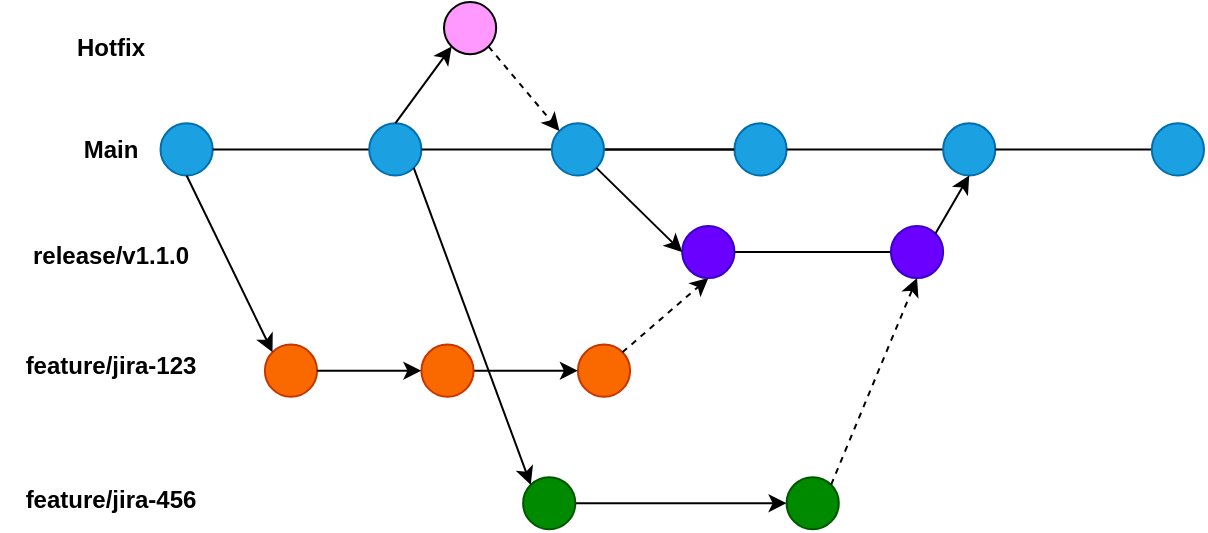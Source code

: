<mxfile version="22.1.17" type="device">
  <diagram name="Page-1" id="c7488fd3-1785-93aa-aadb-54a6760d102a">
    <mxGraphModel dx="794" dy="408" grid="1" gridSize="10" guides="1" tooltips="1" connect="1" arrows="1" fold="1" page="1" pageScale="1" pageWidth="1100" pageHeight="850" background="none" math="0" shadow="0">
      <root>
        <mxCell id="0" />
        <mxCell id="1" parent="0" />
        <mxCell id="gq6_N2pdq_TAN1hvi7me-3" value="" style="ellipse;whiteSpace=wrap;html=1;aspect=fixed;fillColor=#fa6800;fontColor=#000000;strokeColor=#C73500;container=0;" parent="1" vertex="1">
          <mxGeometry x="406.957" y="241.305" width="26.087" height="26.087" as="geometry" />
        </mxCell>
        <mxCell id="gq6_N2pdq_TAN1hvi7me-9" value="" style="ellipse;whiteSpace=wrap;html=1;aspect=fixed;fillColor=#1ba1e2;strokeColor=#006EAF;fontColor=#ffffff;container=0;" parent="1" vertex="1">
          <mxGeometry x="198.261" y="130.687" width="26.087" height="26.087" as="geometry" />
        </mxCell>
        <mxCell id="gq6_N2pdq_TAN1hvi7me-13" value="" style="endArrow=none;html=1;rounded=0;" parent="1" source="gq6_N2pdq_TAN1hvi7me-9" target="gq6_N2pdq_TAN1hvi7me-8" edge="1">
          <mxGeometry width="50" height="50" relative="1" as="geometry">
            <mxPoint x="224.348" y="152.061" as="sourcePoint" />
            <mxPoint x="720" y="152.061" as="targetPoint" />
          </mxGeometry>
        </mxCell>
        <mxCell id="gq6_N2pdq_TAN1hvi7me-8" value="" style="ellipse;whiteSpace=wrap;html=1;aspect=fixed;fillColor=#1ba1e2;strokeColor=#006EAF;fontColor=#ffffff;container=0;" parent="1" vertex="1">
          <mxGeometry x="302.609" y="130.687" width="26.087" height="26.087" as="geometry" />
        </mxCell>
        <mxCell id="gq6_N2pdq_TAN1hvi7me-15" value="" style="endArrow=none;html=1;rounded=0;" parent="1" source="gq6_N2pdq_TAN1hvi7me-8" target="gq6_N2pdq_TAN1hvi7me-6" edge="1">
          <mxGeometry width="50" height="50" relative="1" as="geometry">
            <mxPoint x="328.696" y="152.061" as="sourcePoint" />
            <mxPoint x="720" y="152.061" as="targetPoint" />
          </mxGeometry>
        </mxCell>
        <mxCell id="gq6_N2pdq_TAN1hvi7me-6" value="" style="ellipse;whiteSpace=wrap;html=1;aspect=fixed;fillColor=#1ba1e2;strokeColor=#006EAF;fontColor=#ffffff;container=0;" parent="1" vertex="1">
          <mxGeometry x="485.217" y="130.687" width="26.087" height="26.087" as="geometry" />
        </mxCell>
        <mxCell id="gq6_N2pdq_TAN1hvi7me-16" value="" style="endArrow=none;html=1;rounded=0;" parent="1" source="gq6_N2pdq_TAN1hvi7me-6" target="gq6_N2pdq_TAN1hvi7me-5" edge="1">
          <mxGeometry width="50" height="50" relative="1" as="geometry">
            <mxPoint x="485.217" y="152.061" as="sourcePoint" />
            <mxPoint x="720" y="152.061" as="targetPoint" />
          </mxGeometry>
        </mxCell>
        <mxCell id="gq6_N2pdq_TAN1hvi7me-5" value="" style="ellipse;whiteSpace=wrap;html=1;aspect=fixed;fillColor=#1ba1e2;strokeColor=#006EAF;fontColor=#ffffff;container=0;" parent="1" vertex="1">
          <mxGeometry x="589.565" y="130.687" width="26.087" height="26.087" as="geometry" />
        </mxCell>
        <mxCell id="gq6_N2pdq_TAN1hvi7me-17" value="" style="endArrow=none;html=1;rounded=0;" parent="1" source="gq6_N2pdq_TAN1hvi7me-5" target="gq6_N2pdq_TAN1hvi7me-4" edge="1">
          <mxGeometry width="50" height="50" relative="1" as="geometry">
            <mxPoint x="589.565" y="152.061" as="sourcePoint" />
            <mxPoint x="720" y="152.061" as="targetPoint" />
          </mxGeometry>
        </mxCell>
        <mxCell id="gq6_N2pdq_TAN1hvi7me-4" value="" style="ellipse;whiteSpace=wrap;html=1;aspect=fixed;fillColor=#1ba1e2;strokeColor=#006EAF;fontColor=#ffffff;container=0;" parent="1" vertex="1">
          <mxGeometry x="693.913" y="130.687" width="26.087" height="26.087" as="geometry" />
        </mxCell>
        <mxCell id="gq6_N2pdq_TAN1hvi7me-19" value="" style="ellipse;whiteSpace=wrap;html=1;aspect=fixed;fillColor=#008a00;fontColor=#ffffff;strokeColor=#005700;container=0;" parent="1" vertex="1">
          <mxGeometry x="511.304" y="307.565" width="26.087" height="26.087" as="geometry" />
        </mxCell>
        <mxCell id="gq6_N2pdq_TAN1hvi7me-34" style="edgeStyle=orthogonalEdgeStyle;rounded=0;orthogonalLoop=1;jettySize=auto;html=1;exitX=1;exitY=0.5;exitDx=0;exitDy=0;entryX=0;entryY=0.5;entryDx=0;entryDy=0;" parent="1" source="gq6_N2pdq_TAN1hvi7me-20" target="gq6_N2pdq_TAN1hvi7me-19" edge="1">
          <mxGeometry relative="1" as="geometry" />
        </mxCell>
        <mxCell id="gq6_N2pdq_TAN1hvi7me-20" value="" style="ellipse;whiteSpace=wrap;html=1;aspect=fixed;fillColor=#008a00;fontColor=#ffffff;strokeColor=#005700;container=0;" parent="1" vertex="1">
          <mxGeometry x="379.565" y="307.565" width="26.087" height="26.087" as="geometry" />
        </mxCell>
        <mxCell id="gq6_N2pdq_TAN1hvi7me-21" value="" style="ellipse;whiteSpace=wrap;html=1;aspect=fixed;fillColor=#fa6800;fontColor=#000000;strokeColor=#C73500;container=0;" parent="1" vertex="1">
          <mxGeometry x="250.435" y="241.305" width="26.087" height="26.087" as="geometry" />
        </mxCell>
        <mxCell id="gq6_N2pdq_TAN1hvi7me-30" style="edgeStyle=orthogonalEdgeStyle;rounded=0;orthogonalLoop=1;jettySize=auto;html=1;exitX=1;exitY=0.5;exitDx=0;exitDy=0;entryX=0;entryY=0.5;entryDx=0;entryDy=0;" parent="1" source="gq6_N2pdq_TAN1hvi7me-23" target="gq6_N2pdq_TAN1hvi7me-3" edge="1">
          <mxGeometry relative="1" as="geometry" />
        </mxCell>
        <mxCell id="gq6_N2pdq_TAN1hvi7me-23" value="" style="ellipse;whiteSpace=wrap;html=1;aspect=fixed;fillColor=#fa6800;fontColor=#000000;strokeColor=#C73500;container=0;" parent="1" vertex="1">
          <mxGeometry x="328.696" y="241.305" width="26.087" height="26.087" as="geometry" />
        </mxCell>
        <mxCell id="gq6_N2pdq_TAN1hvi7me-27" value="" style="edgeStyle=none;orthogonalLoop=1;jettySize=auto;html=1;rounded=0;exitX=0.5;exitY=1;exitDx=0;exitDy=0;entryX=0;entryY=0;entryDx=0;entryDy=0;" parent="1" source="gq6_N2pdq_TAN1hvi7me-9" target="gq6_N2pdq_TAN1hvi7me-21" edge="1">
          <mxGeometry width="100" relative="1" as="geometry">
            <mxPoint x="93.913" y="258.931" as="sourcePoint" />
            <mxPoint x="224.348" y="258.931" as="targetPoint" />
            <Array as="points" />
          </mxGeometry>
        </mxCell>
        <mxCell id="gq6_N2pdq_TAN1hvi7me-32" value="" style="edgeStyle=none;orthogonalLoop=1;jettySize=auto;html=1;rounded=0;exitX=1;exitY=0;exitDx=0;exitDy=0;entryX=0.5;entryY=1;entryDx=0;entryDy=0;dashed=1;" parent="1" source="gq6_N2pdq_TAN1hvi7me-3" target="BCtJ-7idmv01vmG_Tcmj-6" edge="1">
          <mxGeometry width="100" relative="1" as="geometry">
            <mxPoint x="393.913" y="280.305" as="sourcePoint" />
            <mxPoint x="524.348" y="280.305" as="targetPoint" />
            <Array as="points" />
          </mxGeometry>
        </mxCell>
        <mxCell id="gq6_N2pdq_TAN1hvi7me-33" value="" style="edgeStyle=none;orthogonalLoop=1;jettySize=auto;html=1;rounded=0;entryX=0;entryY=0;entryDx=0;entryDy=0;exitX=1;exitY=1;exitDx=0;exitDy=0;" parent="1" source="gq6_N2pdq_TAN1hvi7me-8" target="gq6_N2pdq_TAN1hvi7me-20" edge="1">
          <mxGeometry width="100" relative="1" as="geometry">
            <mxPoint x="340.435" y="496.183" as="sourcePoint" />
            <mxPoint x="314.348" y="474.809" as="targetPoint" />
            <Array as="points" />
          </mxGeometry>
        </mxCell>
        <mxCell id="gq6_N2pdq_TAN1hvi7me-29" style="edgeStyle=orthogonalEdgeStyle;rounded=0;orthogonalLoop=1;jettySize=auto;html=1;exitX=1;exitY=0.5;exitDx=0;exitDy=0;entryX=0;entryY=0.5;entryDx=0;entryDy=0;" parent="1" source="gq6_N2pdq_TAN1hvi7me-21" target="gq6_N2pdq_TAN1hvi7me-23" edge="1">
          <mxGeometry relative="1" as="geometry" />
        </mxCell>
        <mxCell id="gq6_N2pdq_TAN1hvi7me-35" value="" style="edgeStyle=none;orthogonalLoop=1;jettySize=auto;html=1;rounded=0;entryX=0.5;entryY=1;entryDx=0;entryDy=0;dashed=1;exitX=1;exitY=0;exitDx=0;exitDy=0;" parent="1" source="gq6_N2pdq_TAN1hvi7me-19" target="BCtJ-7idmv01vmG_Tcmj-8" edge="1">
          <mxGeometry width="100" relative="1" as="geometry">
            <mxPoint x="576.522" y="365.802" as="sourcePoint" />
            <mxPoint x="627.391" y="496.183" as="targetPoint" />
            <Array as="points" />
          </mxGeometry>
        </mxCell>
        <mxCell id="gq6_N2pdq_TAN1hvi7me-41" value="" style="edgeStyle=orthogonalEdgeStyle;rounded=0;orthogonalLoop=1;jettySize=auto;html=1;endArrow=none;endFill=0;" parent="1" source="gq6_N2pdq_TAN1hvi7me-7" target="gq6_N2pdq_TAN1hvi7me-6" edge="1">
          <mxGeometry relative="1" as="geometry" />
        </mxCell>
        <mxCell id="gq6_N2pdq_TAN1hvi7me-7" value="" style="ellipse;whiteSpace=wrap;html=1;aspect=fixed;fillColor=#1ba1e2;strokeColor=#006EAF;fontColor=#ffffff;container=0;" parent="1" vertex="1">
          <mxGeometry x="393.913" y="130.687" width="26.087" height="26.087" as="geometry" />
        </mxCell>
        <mxCell id="gq6_N2pdq_TAN1hvi7me-36" value="Main" style="text;html=1;align=center;verticalAlign=middle;resizable=0;points=[];autosize=1;strokeColor=none;fillColor=none;container=0;fontStyle=1" parent="1" vertex="1">
          <mxGeometry x="148.263" y="128.73" width="50" height="30" as="geometry" />
        </mxCell>
        <mxCell id="gq6_N2pdq_TAN1hvi7me-37" value="feature/jira-123" style="text;html=1;align=center;verticalAlign=middle;resizable=0;points=[];autosize=1;strokeColor=none;fillColor=none;container=0;fontStyle=1" parent="1" vertex="1">
          <mxGeometry x="118.26" y="237.388" width="110" height="30" as="geometry" />
        </mxCell>
        <mxCell id="gq6_N2pdq_TAN1hvi7me-38" value="&lt;div&gt;feature/jira-456&lt;/div&gt;" style="text;html=1;align=center;verticalAlign=middle;resizable=0;points=[];autosize=1;strokeColor=none;fillColor=none;container=0;fontStyle=1" parent="1" vertex="1">
          <mxGeometry x="118.265" y="303.648" width="110" height="30" as="geometry" />
        </mxCell>
        <mxCell id="BCtJ-7idmv01vmG_Tcmj-6" value="" style="ellipse;whiteSpace=wrap;html=1;aspect=fixed;fillColor=#6a00ff;strokeColor=#3700CC;fontColor=#ffffff;container=0;" parent="1" vertex="1">
          <mxGeometry x="459.127" y="181.957" width="26.087" height="26.087" as="geometry" />
        </mxCell>
        <mxCell id="BCtJ-7idmv01vmG_Tcmj-7" value="" style="endArrow=none;html=1;rounded=0;" parent="1" source="BCtJ-7idmv01vmG_Tcmj-6" target="BCtJ-7idmv01vmG_Tcmj-8" edge="1">
          <mxGeometry width="50" height="50" relative="1" as="geometry">
            <mxPoint x="495.217" y="184.061" as="sourcePoint" />
            <mxPoint x="730" y="184.061" as="targetPoint" />
          </mxGeometry>
        </mxCell>
        <mxCell id="BCtJ-7idmv01vmG_Tcmj-8" value="" style="ellipse;whiteSpace=wrap;html=1;aspect=fixed;fillColor=#6a00ff;strokeColor=#3700CC;fontColor=#ffffff;container=0;" parent="1" vertex="1">
          <mxGeometry x="563.475" y="181.957" width="26.087" height="26.087" as="geometry" />
        </mxCell>
        <mxCell id="BCtJ-7idmv01vmG_Tcmj-11" value="&lt;div&gt;release/v1.1.0&lt;/div&gt;" style="text;html=1;align=center;verticalAlign=middle;resizable=0;points=[];autosize=1;strokeColor=none;fillColor=none;container=0;fontStyle=1" parent="1" vertex="1">
          <mxGeometry x="123.263" y="181.96" width="100" height="30" as="geometry" />
        </mxCell>
        <mxCell id="BCtJ-7idmv01vmG_Tcmj-14" value="" style="edgeStyle=none;orthogonalLoop=1;jettySize=auto;html=1;rounded=0;entryX=0;entryY=0.5;entryDx=0;entryDy=0;exitX=1;exitY=1;exitDx=0;exitDy=0;" parent="1" source="gq6_N2pdq_TAN1hvi7me-7" target="BCtJ-7idmv01vmG_Tcmj-6" edge="1">
          <mxGeometry width="100" relative="1" as="geometry">
            <mxPoint x="230" y="195" as="sourcePoint" />
            <mxPoint x="340" y="190" as="targetPoint" />
            <Array as="points" />
          </mxGeometry>
        </mxCell>
        <mxCell id="BCtJ-7idmv01vmG_Tcmj-15" value="" style="edgeStyle=none;orthogonalLoop=1;jettySize=auto;html=1;rounded=0;exitX=1;exitY=0;exitDx=0;exitDy=0;entryX=0.5;entryY=1;entryDx=0;entryDy=0;" parent="1" source="BCtJ-7idmv01vmG_Tcmj-8" target="gq6_N2pdq_TAN1hvi7me-5" edge="1">
          <mxGeometry width="100" relative="1" as="geometry">
            <mxPoint x="580" y="170" as="sourcePoint" />
            <mxPoint x="680" y="170" as="targetPoint" />
            <Array as="points" />
          </mxGeometry>
        </mxCell>
        <mxCell id="vP-8v2ZjThqZAnv4l1-K-1" value="" style="ellipse;whiteSpace=wrap;html=1;aspect=fixed;container=0;fillColor=#FF99FF;" vertex="1" parent="1">
          <mxGeometry x="339.999" y="69.997" width="26.087" height="26.087" as="geometry" />
        </mxCell>
        <mxCell id="vP-8v2ZjThqZAnv4l1-K-2" value="Hotfix" style="text;html=1;align=center;verticalAlign=middle;resizable=0;points=[];autosize=1;strokeColor=none;fillColor=none;fontStyle=1" vertex="1" parent="1">
          <mxGeometry x="143.26" y="78.04" width="60" height="30" as="geometry" />
        </mxCell>
        <mxCell id="vP-8v2ZjThqZAnv4l1-K-6" value="" style="edgeStyle=none;orthogonalLoop=1;jettySize=auto;html=1;rounded=0;exitX=0.5;exitY=0;exitDx=0;exitDy=0;entryX=0;entryY=1;entryDx=0;entryDy=0;" edge="1" parent="1" source="gq6_N2pdq_TAN1hvi7me-8" target="vP-8v2ZjThqZAnv4l1-K-1">
          <mxGeometry width="100" relative="1" as="geometry">
            <mxPoint x="240" y="100" as="sourcePoint" />
            <mxPoint x="340" y="100" as="targetPoint" />
            <Array as="points" />
          </mxGeometry>
        </mxCell>
        <mxCell id="vP-8v2ZjThqZAnv4l1-K-8" value="" style="edgeStyle=none;orthogonalLoop=1;jettySize=auto;html=1;rounded=0;exitX=1;exitY=1;exitDx=0;exitDy=0;entryX=0;entryY=0;entryDx=0;entryDy=0;dashed=1;" edge="1" parent="1" source="vP-8v2ZjThqZAnv4l1-K-1" target="gq6_N2pdq_TAN1hvi7me-7">
          <mxGeometry width="100" relative="1" as="geometry">
            <mxPoint x="330" y="110" as="sourcePoint" />
            <mxPoint x="430" y="110" as="targetPoint" />
            <Array as="points" />
          </mxGeometry>
        </mxCell>
      </root>
    </mxGraphModel>
  </diagram>
</mxfile>
